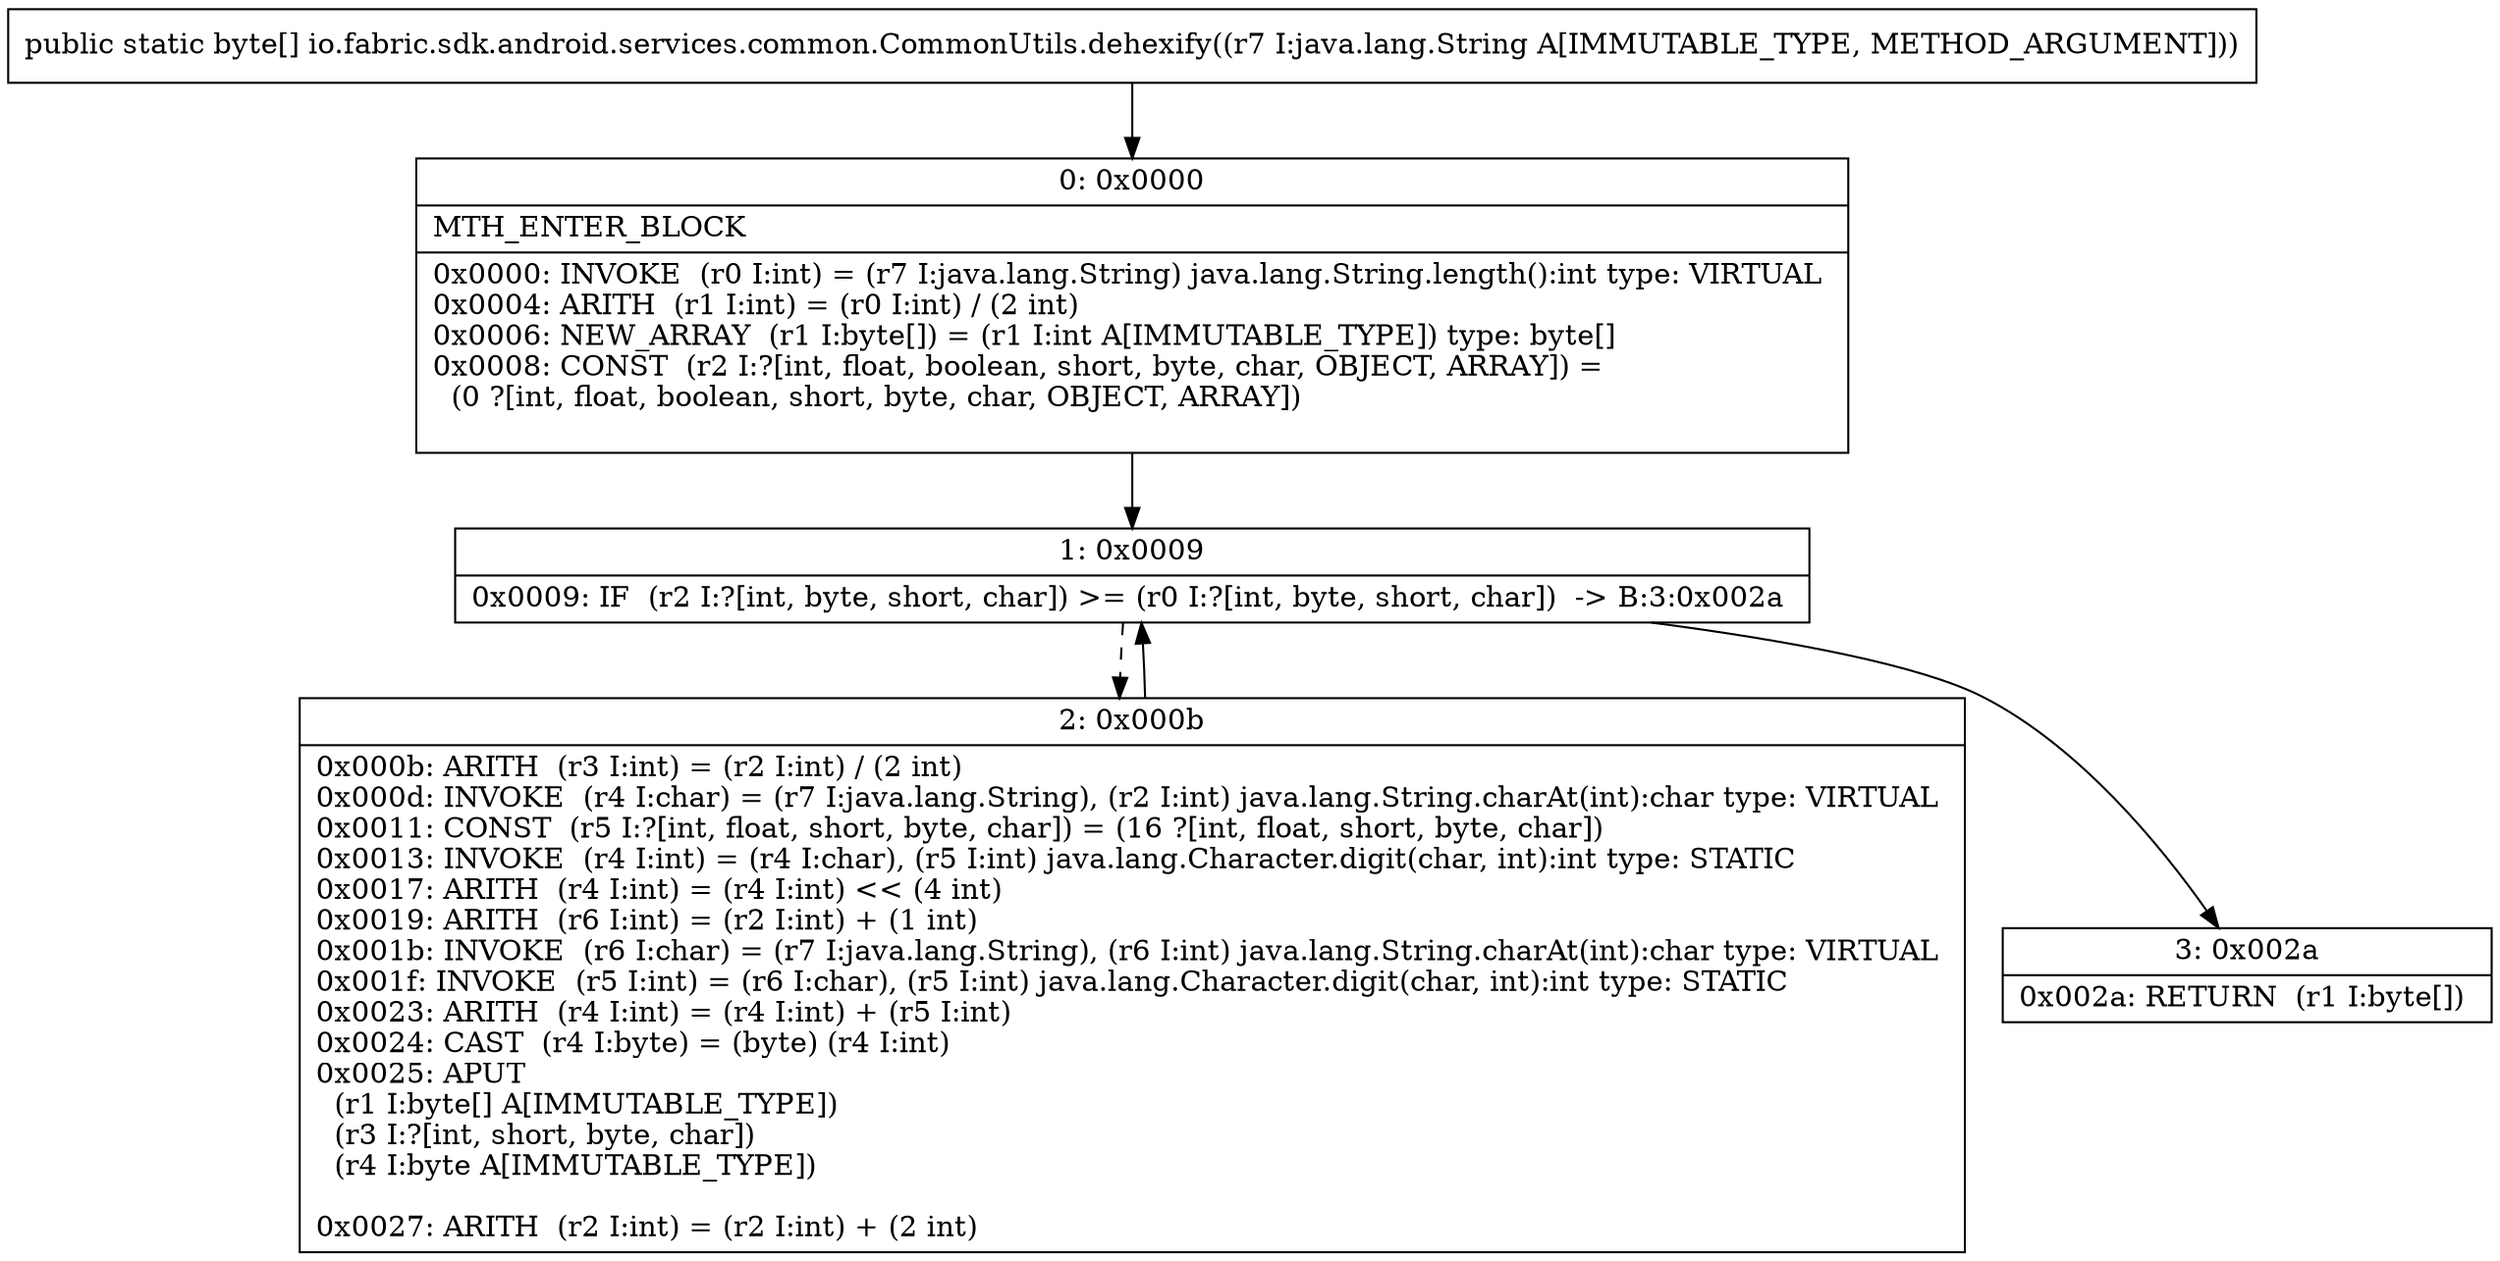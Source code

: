 digraph "CFG forio.fabric.sdk.android.services.common.CommonUtils.dehexify(Ljava\/lang\/String;)[B" {
Node_0 [shape=record,label="{0\:\ 0x0000|MTH_ENTER_BLOCK\l|0x0000: INVOKE  (r0 I:int) = (r7 I:java.lang.String) java.lang.String.length():int type: VIRTUAL \l0x0004: ARITH  (r1 I:int) = (r0 I:int) \/ (2 int) \l0x0006: NEW_ARRAY  (r1 I:byte[]) = (r1 I:int A[IMMUTABLE_TYPE]) type: byte[] \l0x0008: CONST  (r2 I:?[int, float, boolean, short, byte, char, OBJECT, ARRAY]) = \l  (0 ?[int, float, boolean, short, byte, char, OBJECT, ARRAY])\l \l}"];
Node_1 [shape=record,label="{1\:\ 0x0009|0x0009: IF  (r2 I:?[int, byte, short, char]) \>= (r0 I:?[int, byte, short, char])  \-\> B:3:0x002a \l}"];
Node_2 [shape=record,label="{2\:\ 0x000b|0x000b: ARITH  (r3 I:int) = (r2 I:int) \/ (2 int) \l0x000d: INVOKE  (r4 I:char) = (r7 I:java.lang.String), (r2 I:int) java.lang.String.charAt(int):char type: VIRTUAL \l0x0011: CONST  (r5 I:?[int, float, short, byte, char]) = (16 ?[int, float, short, byte, char]) \l0x0013: INVOKE  (r4 I:int) = (r4 I:char), (r5 I:int) java.lang.Character.digit(char, int):int type: STATIC \l0x0017: ARITH  (r4 I:int) = (r4 I:int) \<\< (4 int) \l0x0019: ARITH  (r6 I:int) = (r2 I:int) + (1 int) \l0x001b: INVOKE  (r6 I:char) = (r7 I:java.lang.String), (r6 I:int) java.lang.String.charAt(int):char type: VIRTUAL \l0x001f: INVOKE  (r5 I:int) = (r6 I:char), (r5 I:int) java.lang.Character.digit(char, int):int type: STATIC \l0x0023: ARITH  (r4 I:int) = (r4 I:int) + (r5 I:int) \l0x0024: CAST  (r4 I:byte) = (byte) (r4 I:int) \l0x0025: APUT  \l  (r1 I:byte[] A[IMMUTABLE_TYPE])\l  (r3 I:?[int, short, byte, char])\l  (r4 I:byte A[IMMUTABLE_TYPE])\l \l0x0027: ARITH  (r2 I:int) = (r2 I:int) + (2 int) \l}"];
Node_3 [shape=record,label="{3\:\ 0x002a|0x002a: RETURN  (r1 I:byte[]) \l}"];
MethodNode[shape=record,label="{public static byte[] io.fabric.sdk.android.services.common.CommonUtils.dehexify((r7 I:java.lang.String A[IMMUTABLE_TYPE, METHOD_ARGUMENT])) }"];
MethodNode -> Node_0;
Node_0 -> Node_1;
Node_1 -> Node_2[style=dashed];
Node_1 -> Node_3;
Node_2 -> Node_1;
}

